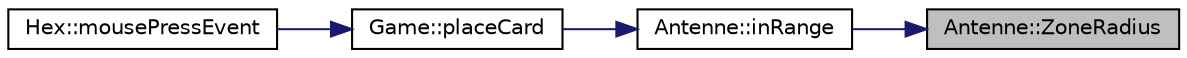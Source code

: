 digraph "Antenne::ZoneRadius"
{
 // LATEX_PDF_SIZE
  edge [fontname="Helvetica",fontsize="10",labelfontname="Helvetica",labelfontsize="10"];
  node [fontname="Helvetica",fontsize="10",shape=record];
  rankdir="RL";
  Node92 [label="Antenne::ZoneRadius",height=0.2,width=0.4,color="black", fillcolor="grey75", style="filled", fontcolor="black",tooltip="methode qui retourne le rayon de la zone de couverture de l antenne courante"];
  Node92 -> Node93 [dir="back",color="midnightblue",fontsize="10",style="solid",fontname="Helvetica"];
  Node93 [label="Antenne::inRange",height=0.2,width=0.4,color="black", fillcolor="white", style="filled",URL="$class_antenne.html#ab42844a164c48cdb5456b0fb7670be74",tooltip="tester si une maille appartient a la zone de couverture d une antenne"];
  Node93 -> Node94 [dir="back",color="midnightblue",fontsize="10",style="solid",fontname="Helvetica"];
  Node94 [label="Game::placeCard",height=0.2,width=0.4,color="black", fillcolor="white", style="filled",URL="$class_game.html#a899968e870a05be0ca685138fbe12fda",tooltip="methode pour plusieurs action sur la scene"];
  Node94 -> Node95 [dir="back",color="midnightblue",fontsize="10",style="solid",fontname="Helvetica"];
  Node95 [label="Hex::mousePressEvent",height=0.2,width=0.4,color="black", fillcolor="white", style="filled",URL="$class_hex.html#a56c086c58855a7996e83d88fd5e7916b",tooltip=" "];
}
